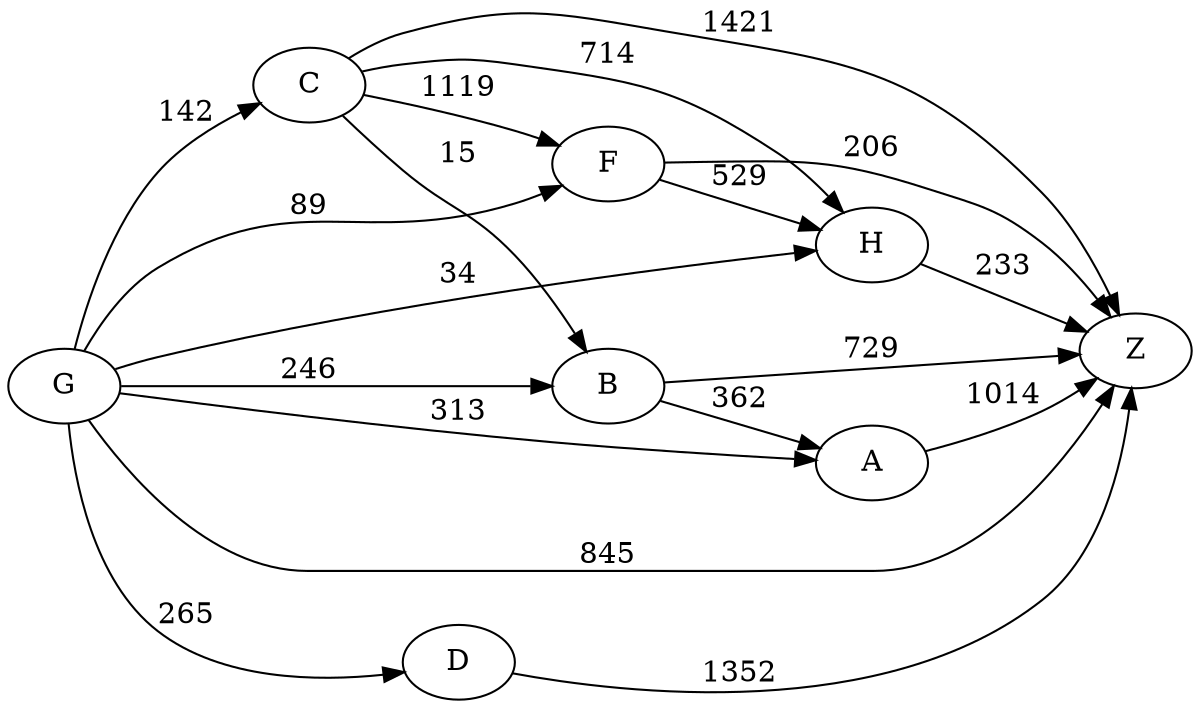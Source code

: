 digraph G {
	rankdir=LR size="8,5"
	C
	Z
	C -> Z [label=1421]
	C
	B
	C -> B [label=15]
	C
	F
	C -> F [label=1119]
	C
	H
	C -> H [label=714]
	G
	B
	G -> B [label=246]
	G
	Z
	G -> Z [label=845]
	G
	H
	G -> H [label=34]
	G
	A
	G -> A [label=313]
	G
	C
	G -> C [label=142]
	G
	D
	G -> D [label=265]
	G
	F
	G -> F [label=89]
	B
	A
	B -> A [label=362]
	B
	Z
	B -> Z [label=729]
	A
	Z
	A -> Z [label=1014]
	H
	Z
	H -> Z [label=233]
	F
	H
	F -> H [label=529]
	F
	Z
	F -> Z [label=206]
	D
	Z
	D -> Z [label=1352]
}
